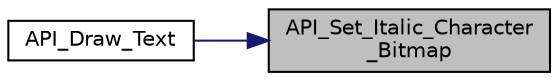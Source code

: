 digraph "API_Set_Italic_Character_Bitmap"
{
 // LATEX_PDF_SIZE
  edge [fontname="Helvetica",fontsize="10",labelfontname="Helvetica",labelfontsize="10"];
  node [fontname="Helvetica",fontsize="10",shape=record];
  rankdir="RL";
  Node1 [label="API_Set_Italic_Character\l_Bitmap",height=0.2,width=0.4,color="black", fillcolor="grey75", style="filled", fontcolor="black",tooltip="This function makes an italic character bitmap from the original bitmap."];
  Node1 -> Node2 [dir="back",color="midnightblue",fontsize="10",style="solid",fontname="Helvetica"];
  Node2 [label="API_Draw_Text",height=0.2,width=0.4,color="black", fillcolor="white", style="filled",URL="$text_8h.html#a0e1cd4cbb56ac4ada26673d37b160eec",tooltip="This function draws a received string on the VGA screen."];
}
